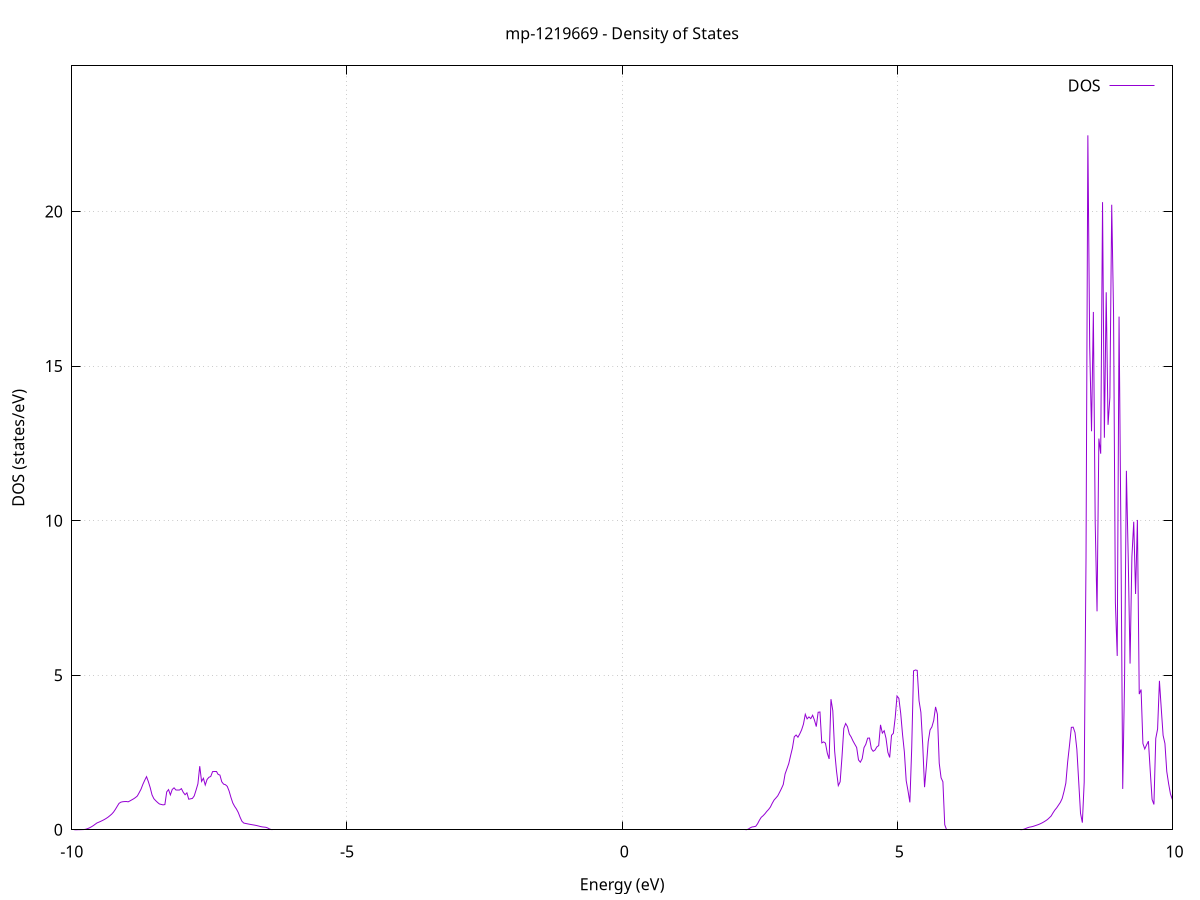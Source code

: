 set title 'mp-1219669 - Density of States'
set xlabel 'Energy (eV)'
set ylabel 'DOS (states/eV)'
set grid
set xrange [-10:10]
set yrange [0:24.712]
set xzeroaxis lt -1
set terminal png size 800,600
set output 'mp-1219669_dos_gnuplot.png'
plot '-' using 1:2 with lines title 'DOS'
-40.783200 0.000000
-40.749900 0.000000
-40.716500 0.000000
-40.683200 0.000000
-40.649900 0.000000
-40.616500 0.000000
-40.583200 0.000000
-40.549800 0.000000
-40.516500 0.000000
-40.483200 0.000000
-40.449800 0.000000
-40.416500 0.000000
-40.383100 0.000000
-40.349800 0.000000
-40.316400 0.000000
-40.283100 0.000000
-40.249800 0.000000
-40.216400 0.000000
-40.183100 0.000000
-40.149700 0.000000
-40.116400 0.000000
-40.083100 0.000000
-40.049700 0.000000
-40.016400 0.000000
-39.983000 0.000000
-39.949700 0.000000
-39.916300 0.000000
-39.883000 0.000000
-39.849700 0.000000
-39.816300 0.000000
-39.783000 0.000000
-39.749600 0.000000
-39.716300 0.000000
-39.683000 0.000000
-39.649600 0.000000
-39.616300 0.000000
-39.582900 0.000000
-39.549600 0.000000
-39.516200 0.000000
-39.482900 0.000000
-39.449600 0.000000
-39.416200 0.000000
-39.382900 0.000000
-39.349500 0.000000
-39.316200 0.000000
-39.282900 0.000000
-39.249500 0.000000
-39.216200 0.000000
-39.182800 0.000000
-39.149500 0.000000
-39.116200 0.000000
-39.082800 0.000000
-39.049500 0.000000
-39.016100 0.000000
-38.982800 0.000000
-38.949400 0.000000
-38.916100 0.000000
-38.882800 0.000000
-38.849400 0.000000
-38.816100 0.000000
-38.782700 0.000000
-38.749400 0.000000
-38.716100 0.000000
-38.682700 0.000000
-38.649400 0.000000
-38.616000 0.000000
-38.582700 0.000000
-38.549300 0.000000
-38.516000 0.000000
-38.482700 0.000000
-38.449300 0.000000
-38.416000 0.000000
-38.382600 0.000000
-38.349300 0.000000
-38.316000 0.000000
-38.282600 0.000000
-38.249300 0.000000
-38.215900 0.000000
-38.182600 0.000000
-38.149200 0.000000
-38.115900 0.000000
-38.082600 0.000000
-38.049200 0.000000
-38.015900 0.000000
-37.982500 0.000000
-37.949200 0.000000
-37.915900 0.000000
-37.882500 0.000000
-37.849200 0.000000
-37.815800 0.000000
-37.782500 0.000000
-37.749200 3.082400
-37.715800 19.946700
-37.682500 0.000000
-37.649100 0.000000
-37.615800 0.000000
-37.582400 0.000000
-37.549100 0.000000
-37.515800 0.000000
-37.482400 0.000000
-37.449100 0.000000
-37.415700 0.000000
-37.382400 0.000000
-37.349100 0.000000
-37.315700 0.000000
-37.282400 0.000000
-37.249000 0.000000
-37.215700 0.000000
-37.182300 0.000000
-37.149000 0.000000
-37.115700 0.000000
-37.082300 0.000000
-37.049000 0.000000
-37.015600 0.000000
-36.982300 0.000000
-36.949000 0.000000
-36.915600 0.000000
-36.882300 0.000000
-36.848900 0.000000
-36.815600 0.000000
-36.782200 0.000000
-36.748900 0.000000
-36.715600 0.000000
-36.682200 0.000000
-36.648900 0.000000
-36.615500 0.000000
-36.582200 0.000000
-36.548900 0.000000
-36.515500 0.000000
-36.482200 0.000000
-36.448800 0.000000
-36.415500 0.000000
-36.382100 0.000000
-36.348800 0.000000
-36.315500 0.000000
-36.282100 0.000000
-36.248800 0.000000
-36.215400 0.000000
-36.182100 0.000000
-36.148800 0.000000
-36.115400 0.000000
-36.082100 0.000000
-36.048700 0.000000
-36.015400 0.000000
-35.982100 0.000000
-35.948700 0.000000
-35.915400 0.000000
-35.882000 0.000000
-35.848700 0.000000
-35.815300 0.000000
-35.782000 0.000000
-35.748700 0.000000
-35.715300 0.000000
-35.682000 0.000000
-35.648600 0.000000
-35.615300 0.000000
-35.582000 0.000000
-35.548600 0.000000
-35.515300 0.000000
-35.481900 0.000000
-35.448600 0.000000
-35.415200 0.000000
-35.381900 0.000000
-35.348600 0.000000
-35.315200 0.000000
-35.281900 0.000000
-35.248500 0.000000
-35.215200 0.000000
-35.181900 0.000000
-35.148500 0.000000
-35.115200 0.000000
-35.081800 0.000000
-35.048500 0.000000
-35.015100 0.000000
-34.981800 0.000000
-34.948500 0.000000
-34.915100 0.000000
-34.881800 0.000000
-34.848400 0.000000
-34.815100 0.000000
-34.781800 0.000000
-34.748400 0.000000
-34.715100 0.000000
-34.681700 0.000000
-34.648400 0.000000
-34.615100 0.000000
-34.581700 0.000000
-34.548400 0.000000
-34.515000 0.000000
-34.481700 0.000000
-34.448300 0.000000
-34.415000 0.000000
-34.381700 0.000000
-34.348300 0.000000
-34.315000 0.000000
-34.281600 0.000000
-34.248300 0.000000
-34.215000 0.000000
-34.181600 0.000000
-34.148300 0.000000
-34.114900 0.000000
-34.081600 0.000000
-34.048200 0.000000
-34.014900 0.000000
-33.981600 0.000000
-33.948200 0.000000
-33.914900 0.000000
-33.881500 0.000000
-33.848200 0.000000
-33.814900 0.000000
-33.781500 0.000000
-33.748200 0.000000
-33.714800 0.000000
-33.681500 0.000000
-33.648100 0.000000
-33.614800 0.000000
-33.581500 0.000000
-33.548100 0.000000
-33.514800 0.000000
-33.481400 0.000000
-33.448100 0.000000
-33.414800 0.000000
-33.381400 0.000000
-33.348100 0.000000
-33.314700 0.000000
-33.281400 0.000000
-33.248000 0.000000
-33.214700 0.000000
-33.181400 0.000000
-33.148000 0.000000
-33.114700 0.000000
-33.081300 0.000000
-33.048000 0.000000
-33.014700 0.000000
-32.981300 0.000000
-32.948000 0.000000
-32.914600 0.000000
-32.881300 0.000000
-32.848000 0.000000
-32.814600 0.000000
-32.781300 0.000000
-32.747900 0.000000
-32.714600 0.000000
-32.681200 0.000000
-32.647900 0.000000
-32.614600 0.000000
-32.581200 0.000000
-32.547900 0.000000
-32.514500 0.000000
-32.481200 0.000000
-32.447900 0.000000
-32.414500 0.000000
-32.381200 0.000000
-32.347800 0.000000
-32.314500 0.000000
-32.281100 0.000000
-32.247800 0.000000
-32.214500 0.000000
-32.181100 0.000000
-32.147800 0.000000
-32.114400 0.000000
-32.081100 0.000000
-32.047800 0.000000
-32.014400 0.000000
-31.981100 0.000000
-31.947700 0.000000
-31.914400 0.000000
-31.881000 0.000000
-31.847700 0.000000
-31.814400 0.000000
-31.781000 0.000000
-31.747700 0.000000
-31.714300 0.000000
-31.681000 0.000000
-31.647700 0.000000
-31.614300 0.000000
-31.581000 0.000000
-31.547600 0.000000
-31.514300 0.000000
-31.481000 0.000000
-31.447600 0.000000
-31.414300 0.000000
-31.380900 0.000000
-31.347600 0.000000
-31.314200 0.000000
-31.280900 0.000000
-31.247600 0.000000
-31.214200 0.000000
-31.180900 0.000000
-31.147500 0.000000
-31.114200 0.000000
-31.080900 0.000000
-31.047500 0.000000
-31.014200 0.000000
-30.980800 0.000000
-30.947500 0.000000
-30.914100 0.000000
-30.880800 0.000000
-30.847500 0.000000
-30.814100 0.000000
-30.780800 0.000000
-30.747400 0.000000
-30.714100 0.000000
-30.680800 0.000000
-30.647400 0.000000
-30.614100 0.000000
-30.580700 0.000000
-30.547400 0.000000
-30.514000 0.000000
-30.480700 0.000000
-30.447400 0.000000
-30.414000 0.000000
-30.380700 0.000000
-30.347300 0.000000
-30.314000 0.000000
-30.280700 0.000000
-30.247300 0.000000
-30.214000 0.000000
-30.180600 0.000000
-30.147300 0.000000
-30.113900 0.000000
-30.080600 0.000000
-30.047300 0.000000
-30.013900 0.000000
-29.980600 0.000000
-29.947200 0.000000
-29.913900 0.000000
-29.880600 0.000000
-29.847200 0.000000
-29.813900 0.000000
-29.780500 0.000000
-29.747200 0.000000
-29.713900 0.000000
-29.680500 0.000000
-29.647200 0.000000
-29.613800 0.000000
-29.580500 0.000000
-29.547100 0.000000
-29.513800 0.000000
-29.480500 0.000000
-29.447100 0.000000
-29.413800 0.000000
-29.380400 0.000000
-29.347100 0.000000
-29.313800 0.000000
-29.280400 0.000000
-29.247100 0.000000
-29.213700 0.000000
-29.180400 0.000000
-29.147000 0.000000
-29.113700 0.000000
-29.080400 0.000000
-29.047000 0.000000
-29.013700 0.000000
-28.980300 0.000000
-28.947000 0.000000
-28.913700 0.000000
-28.880300 0.000000
-28.847000 0.000000
-28.813600 0.000000
-28.780300 0.000000
-28.746900 0.000000
-28.713600 0.000000
-28.680300 0.000000
-28.646900 0.000000
-28.613600 0.000000
-28.580200 0.000000
-28.546900 0.000000
-28.513600 0.000000
-28.480200 0.000000
-28.446900 0.000000
-28.413500 0.000000
-28.380200 0.000000
-28.346900 0.000000
-28.313500 0.000000
-28.280200 0.000000
-28.246800 0.000000
-28.213500 0.000000
-28.180100 0.000000
-28.146800 0.000000
-28.113500 0.000000
-28.080100 0.000000
-28.046800 0.000000
-28.013400 0.000000
-27.980100 0.000000
-27.946800 0.000000
-27.913400 0.000000
-27.880100 0.000000
-27.846700 0.000000
-27.813400 0.000000
-27.780000 0.000000
-27.746700 0.000000
-27.713400 0.000000
-27.680000 0.000000
-27.646700 0.000000
-27.613300 0.000000
-27.580000 0.000000
-27.546700 0.000000
-27.513300 0.000000
-27.480000 0.000000
-27.446600 0.000000
-27.413300 0.000000
-27.379900 0.000000
-27.346600 0.000000
-27.313300 0.000000
-27.279900 0.000000
-27.246600 0.000000
-27.213200 0.000000
-27.179900 0.000000
-27.146600 0.000000
-27.113200 0.000000
-27.079900 0.000000
-27.046500 0.000000
-27.013200 0.000000
-26.979800 0.000000
-26.946500 0.000000
-26.913200 0.000000
-26.879800 0.000000
-26.846500 0.000000
-26.813100 0.000000
-26.779800 0.000000
-26.746500 0.000000
-26.713100 0.000000
-26.679800 0.000000
-26.646400 0.000000
-26.613100 0.000000
-26.579800 0.000000
-26.546400 0.000000
-26.513100 0.000000
-26.479700 0.000000
-26.446400 0.000000
-26.413000 0.000000
-26.379700 0.000000
-26.346400 0.000000
-26.313000 0.000000
-26.279700 0.000000
-26.246300 0.000000
-26.213000 0.000000
-26.179700 0.000000
-26.146300 0.000000
-26.113000 0.000000
-26.079600 0.000000
-26.046300 0.000000
-26.012900 0.000000
-25.979600 0.000000
-25.946300 0.000000
-25.912900 0.000000
-25.879600 0.000000
-25.846200 0.000000
-25.812900 0.000000
-25.779600 0.000000
-25.746200 0.000000
-25.712900 0.000000
-25.679500 0.000000
-25.646200 0.000000
-25.612800 0.000000
-25.579500 0.000000
-25.546200 0.000000
-25.512800 0.000000
-25.479500 0.000000
-25.446100 0.000000
-25.412800 0.000000
-25.379500 0.000000
-25.346100 0.000000
-25.312800 0.000000
-25.279400 0.000000
-25.246100 0.000000
-25.212800 0.000000
-25.179400 0.000000
-25.146100 0.000000
-25.112700 0.000000
-25.079400 0.000000
-25.046000 0.000000
-25.012700 0.000000
-24.979400 0.000000
-24.946000 0.000000
-24.912700 0.000000
-24.879300 0.000000
-24.846000 0.000000
-24.812700 0.000000
-24.779300 0.000000
-24.746000 0.000000
-24.712600 0.000000
-24.679300 0.000000
-24.645900 0.000000
-24.612600 0.000000
-24.579300 0.000000
-24.545900 0.000000
-24.512600 0.000000
-24.479200 0.000000
-24.445900 0.000000
-24.412600 0.000000
-24.379200 0.000000
-24.345900 0.000000
-24.312500 0.000000
-24.279200 0.000000
-24.245800 0.000000
-24.212500 0.000000
-24.179200 0.000000
-24.145800 0.000000
-24.112500 0.000000
-24.079100 0.000000
-24.045800 0.000000
-24.012500 0.000000
-23.979100 0.000000
-23.945800 0.000000
-23.912400 0.000000
-23.879100 0.000000
-23.845700 0.000000
-23.812400 0.000000
-23.779100 0.000000
-23.745700 0.000000
-23.712400 0.000000
-23.679000 0.000000
-23.645700 0.000000
-23.612400 0.000000
-23.579000 0.000000
-23.545700 0.000000
-23.512300 0.000000
-23.479000 0.000000
-23.445700 0.000000
-23.412300 0.000000
-23.379000 0.000000
-23.345600 0.000000
-23.312300 0.000000
-23.278900 0.000000
-23.245600 0.000000
-23.212300 0.000000
-23.178900 0.000000
-23.145600 0.000000
-23.112200 0.000000
-23.078900 0.000000
-23.045600 0.000000
-23.012200 0.000000
-22.978900 0.000000
-22.945500 0.000000
-22.912200 0.000000
-22.878800 0.000000
-22.845500 0.000000
-22.812200 0.000000
-22.778800 0.000000
-22.745500 0.000000
-22.712100 0.000000
-22.678800 0.000000
-22.645500 0.000000
-22.612100 0.000000
-22.578800 0.000000
-22.545400 0.000000
-22.512100 0.000000
-22.478700 0.000000
-22.445400 0.000000
-22.412100 0.000000
-22.378700 0.000000
-22.345400 0.000000
-22.312000 0.000000
-22.278700 0.000000
-22.245400 0.000000
-22.212000 0.000000
-22.178700 0.000000
-22.145300 0.000000
-22.112000 0.000000
-22.078700 0.000000
-22.045300 0.000000
-22.012000 0.000000
-21.978600 0.000000
-21.945300 0.000000
-21.911900 0.000000
-21.878600 0.000000
-21.845300 0.000000
-21.811900 0.000000
-21.778600 0.000000
-21.745200 0.000000
-21.711900 0.000000
-21.678600 0.000000
-21.645200 0.000000
-21.611900 0.000000
-21.578500 0.000000
-21.545200 0.000000
-21.511800 0.000000
-21.478500 0.000000
-21.445200 0.000000
-21.411800 0.000000
-21.378500 0.000000
-21.345100 0.000000
-21.311800 0.000000
-21.278500 0.000000
-21.245100 0.000000
-21.211800 0.000000
-21.178400 0.000000
-21.145100 0.000000
-21.111700 0.000000
-21.078400 0.000000
-21.045100 0.000000
-21.011700 0.000000
-20.978400 0.000000
-20.945000 0.000000
-20.911700 0.000000
-20.878400 0.000000
-20.845000 0.000000
-20.811700 0.000000
-20.778300 0.000000
-20.745000 0.000000
-20.711600 0.000000
-20.678300 0.000000
-20.645000 0.000000
-20.611600 0.000000
-20.578300 0.000000
-20.544900 0.000000
-20.511600 0.000000
-20.478300 0.000000
-20.444900 0.000000
-20.411600 0.000000
-20.378200 0.000000
-20.344900 0.000000
-20.311600 0.000000
-20.278200 0.000000
-20.244900 0.000000
-20.211500 0.000000
-20.178200 0.000000
-20.144800 0.000000
-20.111500 0.000000
-20.078200 0.000000
-20.044800 0.000000
-20.011500 0.000000
-19.978100 0.000000
-19.944800 0.000000
-19.911500 0.000000
-19.878100 0.000000
-19.844800 0.000000
-19.811400 0.000000
-19.778100 0.000000
-19.744700 0.000000
-19.711400 0.000000
-19.678100 0.000000
-19.644700 0.000000
-19.611400 0.000000
-19.578000 0.000000
-19.544700 0.000000
-19.511400 0.000000
-19.478000 0.000000
-19.444700 0.000000
-19.411300 0.000000
-19.378000 0.000000
-19.344600 0.000000
-19.311300 0.000000
-19.278000 0.000000
-19.244600 0.000000
-19.211300 0.000000
-19.177900 0.000000
-19.144600 0.000000
-19.111300 0.000000
-19.077900 0.000000
-19.044600 0.000000
-19.011200 0.000000
-18.977900 0.000000
-18.944600 0.000000
-18.911200 0.000000
-18.877900 0.000000
-18.844500 0.000000
-18.811200 0.000000
-18.777800 0.000000
-18.744500 0.000000
-18.711200 0.000000
-18.677800 0.000000
-18.644500 0.000000
-18.611100 0.000000
-18.577800 0.000000
-18.544500 0.000000
-18.511100 0.000000
-18.477800 0.000000
-18.444400 0.000000
-18.411100 0.000000
-18.377700 0.000000
-18.344400 0.000000
-18.311100 0.000000
-18.277700 0.000000
-18.244400 0.000000
-18.211000 0.000000
-18.177700 0.000000
-18.144400 0.000000
-18.111000 0.000000
-18.077700 0.000000
-18.044300 0.000000
-18.011000 0.000000
-17.977600 0.000000
-17.944300 0.000000
-17.911000 0.000000
-17.877600 0.000000
-17.844300 0.000000
-17.810900 0.000000
-17.777600 0.000000
-17.744300 0.000000
-17.710900 0.000000
-17.677600 0.000000
-17.644200 0.000000
-17.610900 0.000000
-17.577600 0.000000
-17.544200 0.000000
-17.510900 0.000000
-17.477500 0.000000
-17.444200 0.000000
-17.410800 0.000000
-17.377500 0.000000
-17.344200 0.000000
-17.310800 0.000000
-17.277500 0.000000
-17.244100 0.000000
-17.210800 0.000000
-17.177500 0.000000
-17.144100 0.000000
-17.110800 0.000000
-17.077400 0.000000
-17.044100 0.000000
-17.010700 0.000000
-16.977400 0.000000
-16.944100 0.000000
-16.910700 0.000000
-16.877400 0.000000
-16.844000 0.000000
-16.810700 0.000000
-16.777400 0.000000
-16.744000 0.000000
-16.710700 0.000000
-16.677300 0.000000
-16.644000 0.000000
-16.610600 0.000000
-16.577300 0.000000
-16.544000 0.000000
-16.510600 0.000000
-16.477300 0.000000
-16.443900 0.000000
-16.410600 0.000000
-16.377300 0.000000
-16.343900 0.000000
-16.310600 0.000000
-16.277200 0.000000
-16.243900 0.000000
-16.210500 0.000000
-16.177200 0.000000
-16.143900 0.000000
-16.110500 0.000000
-16.077200 0.000000
-16.043800 0.000000
-16.010500 0.000000
-15.977200 0.000000
-15.943800 0.000000
-15.910500 0.000000
-15.877100 0.000000
-15.843800 0.000000
-15.810500 0.000000
-15.777100 0.000000
-15.743800 0.000000
-15.710400 0.000000
-15.677100 0.000000
-15.643700 0.000000
-15.610400 0.000000
-15.577100 0.000000
-15.543700 0.000000
-15.510400 0.000000
-15.477000 0.000000
-15.443700 0.000000
-15.410400 0.000000
-15.377000 0.000000
-15.343700 0.000000
-15.310300 0.000000
-15.277000 0.000000
-15.243600 0.000000
-15.210300 0.000000
-15.177000 0.000000
-15.143600 0.000000
-15.110300 0.000000
-15.076900 0.000000
-15.043600 0.000000
-15.010300 0.000000
-14.976900 0.000000
-14.943600 0.000000
-14.910200 0.000000
-14.876900 0.000000
-14.843500 0.000000
-14.810200 0.000000
-14.776900 0.000000
-14.743500 0.000000
-14.710200 0.000000
-14.676800 0.000000
-14.643500 0.000000
-14.610200 0.000000
-14.576800 0.000000
-14.543500 0.000000
-14.510100 0.000000
-14.476800 0.000000
-14.443500 0.000000
-14.410100 0.000000
-14.376800 0.000000
-14.343400 0.000000
-14.310100 0.000000
-14.276700 0.000000
-14.243400 0.000000
-14.210100 0.000000
-14.176700 0.000000
-14.143400 0.000000
-14.110000 0.000000
-14.076700 0.000000
-14.043400 0.000000
-14.010000 0.000000
-13.976700 0.000000
-13.943300 0.000000
-13.910000 0.000000
-13.876600 0.000000
-13.843300 0.000000
-13.810000 0.000000
-13.776600 0.000000
-13.743300 0.000000
-13.709900 0.000000
-13.676600 0.000000
-13.643300 0.000000
-13.609900 0.000000
-13.576600 0.000000
-13.543200 0.000000
-13.509900 0.000000
-13.476500 0.000000
-13.443200 0.000000
-13.409900 0.000000
-13.376500 0.000000
-13.343200 0.007100
-13.309800 0.102900
-13.276500 0.169200
-13.243200 0.203300
-13.209800 0.267100
-13.176500 0.319900
-13.143100 0.422700
-13.109800 0.745000
-13.076400 1.028600
-13.043100 2.591200
-13.009800 4.540100
-12.976400 12.171500
-12.943100 7.948800
-12.909700 3.520400
-12.876400 2.253000
-12.843100 2.021600
-12.809700 2.023100
-12.776400 1.887200
-12.743000 1.444700
-12.709700 1.207400
-12.676400 1.060500
-12.643000 0.952100
-12.609700 0.885600
-12.576300 0.845500
-12.543000 0.795700
-12.509600 0.681300
-12.476300 0.632800
-12.443000 0.593500
-12.409600 0.557400
-12.376300 0.532900
-12.342900 0.517300
-12.309600 0.503000
-12.276300 0.486400
-12.242900 0.474400
-12.209600 0.462100
-12.176200 0.411800
-12.142900 0.395600
-12.109500 0.378400
-12.076200 0.507700
-12.042900 0.631000
-12.009500 0.566900
-11.976200 0.597900
-11.942800 0.660900
-11.909500 0.687800
-11.876200 0.749500
-11.842800 0.797000
-11.809500 0.808000
-11.776100 0.824800
-11.742800 0.852000
-11.709400 1.141100
-11.676100 1.043500
-11.642800 1.393400
-11.609400 1.756500
-11.576100 2.989400
-11.542700 2.408000
-11.509400 1.977300
-11.476100 1.661200
-11.442700 1.471500
-11.409400 1.330100
-11.376000 1.220300
-11.342700 1.145100
-11.309400 1.110700
-11.276000 1.054900
-11.242700 0.992300
-11.209300 0.922300
-11.176000 0.832600
-11.142600 0.741700
-11.109300 0.653600
-11.076000 0.553100
-11.042600 0.481800
-11.009300 1.548600
-10.975900 1.576200
-10.942600 1.980200
-10.909300 4.605300
-10.875900 3.905300
-10.842600 6.787200
-10.809200 7.400400
-10.775900 8.104800
-10.742500 7.351700
-10.709200 6.915700
-10.675900 7.034500
-10.642500 7.201700
-10.609200 6.617700
-10.575800 7.708700
-10.542500 4.955300
-10.509200 3.306800
-10.475800 2.254400
-10.442500 0.571200
-10.409100 0.000000
-10.375800 0.000000
-10.342400 0.000000
-10.309100 0.000000
-10.275800 0.000000
-10.242400 0.000000
-10.209100 0.000000
-10.175700 0.000000
-10.142400 0.000000
-10.109100 0.000000
-10.075700 0.000000
-10.042400 0.000000
-10.009000 0.000000
-9.975700 0.000000
-9.942300 0.000300
-9.909000 0.001000
-9.875700 0.002000
-9.842300 0.003600
-9.809000 0.005500
-9.775600 0.008200
-9.742300 0.019200
-9.709000 0.040300
-9.675600 0.065500
-9.642300 0.097800
-9.608900 0.134100
-9.575600 0.178000
-9.542300 0.220900
-9.508900 0.245500
-9.475600 0.272000
-9.442200 0.300500
-9.408900 0.331700
-9.375500 0.367200
-9.342200 0.406800
-9.308900 0.454200
-9.275500 0.505500
-9.242200 0.570800
-9.208800 0.658700
-9.175500 0.756500
-9.142200 0.853900
-9.108800 0.892900
-9.075500 0.906800
-9.042100 0.912600
-9.008800 0.914200
-8.975400 0.904400
-8.942100 0.934800
-8.908800 0.969100
-8.875400 1.002300
-8.842100 1.043400
-8.808700 1.093900
-8.775400 1.201000
-8.742100 1.313300
-8.708700 1.468900
-8.675400 1.600000
-8.642000 1.718000
-8.608700 1.556700
-8.575300 1.363400
-8.542000 1.128500
-8.508700 1.005900
-8.475300 0.941800
-8.442000 0.885000
-8.408600 0.835500
-8.375300 0.820100
-8.342000 0.805500
-8.308600 0.815200
-8.275300 1.226100
-8.241900 1.299200
-8.208600 1.129100
-8.175300 1.303400
-8.141900 1.357200
-8.108600 1.287700
-8.075200 1.285100
-8.041900 1.287100
-8.008500 1.331200
-7.975200 1.213400
-7.941900 1.134400
-7.908500 1.194200
-7.875200 0.988800
-7.841800 1.001000
-7.808500 1.014300
-7.775200 1.096100
-7.741800 1.285400
-7.708500 1.486700
-7.675100 2.057500
-7.641800 1.564200
-7.608400 1.666400
-7.575100 1.447900
-7.541800 1.627900
-7.508400 1.697500
-7.475100 1.725300
-7.441700 1.881800
-7.408400 1.888700
-7.375100 1.888800
-7.341700 1.793300
-7.308400 1.768600
-7.275000 1.553100
-7.241700 1.476600
-7.208300 1.458500
-7.175000 1.404000
-7.141700 1.254100
-7.108300 1.047700
-7.075000 0.869100
-7.041600 0.758400
-7.008300 0.670700
-6.975000 0.558800
-6.941600 0.403900
-6.908300 0.275200
-6.874900 0.217400
-6.841600 0.204500
-6.808200 0.192300
-6.774900 0.180300
-6.741600 0.169500
-6.708200 0.159200
-6.674900 0.148900
-6.641500 0.136800
-6.608200 0.122200
-6.574900 0.106400
-6.541500 0.093600
-6.508200 0.087000
-6.474800 0.080100
-6.441500 0.059100
-6.408200 0.027000
-6.374800 0.005800
-6.341500 0.000000
-6.308100 0.000000
-6.274800 0.000000
-6.241400 0.000000
-6.208100 0.000000
-6.174800 0.000000
-6.141400 0.000000
-6.108100 0.000000
-6.074700 0.000000
-6.041400 0.000000
-6.008100 0.000000
-5.974700 0.000000
-5.941400 0.000000
-5.908000 0.000000
-5.874700 0.000000
-5.841300 0.000000
-5.808000 0.000000
-5.774700 0.000000
-5.741300 0.000000
-5.708000 0.000000
-5.674600 0.000000
-5.641300 0.000000
-5.608000 0.000000
-5.574600 0.000000
-5.541300 0.000000
-5.507900 0.000000
-5.474600 0.000000
-5.441200 0.000000
-5.407900 0.000000
-5.374600 0.000000
-5.341200 0.000000
-5.307900 0.000000
-5.274500 0.000000
-5.241200 0.000000
-5.207900 0.000000
-5.174500 0.000000
-5.141200 0.000000
-5.107800 0.000000
-5.074500 0.000000
-5.041200 0.000000
-5.007800 0.000000
-4.974500 0.000000
-4.941100 0.000000
-4.907800 0.000000
-4.874400 0.000000
-4.841100 0.000000
-4.807800 0.000000
-4.774400 0.000000
-4.741100 0.000000
-4.707700 0.000000
-4.674400 0.000000
-4.641100 0.000000
-4.607700 0.000000
-4.574400 0.000000
-4.541000 0.000000
-4.507700 0.000000
-4.474300 0.000000
-4.441000 0.000000
-4.407700 0.000000
-4.374300 0.000000
-4.341000 0.000000
-4.307600 0.000000
-4.274300 0.000000
-4.241000 0.000000
-4.207600 0.000000
-4.174300 0.000000
-4.140900 0.000000
-4.107600 0.000000
-4.074200 0.000000
-4.040900 0.000000
-4.007600 0.000000
-3.974200 0.000000
-3.940900 0.000000
-3.907500 0.000000
-3.874200 0.000000
-3.840900 0.000000
-3.807500 0.000000
-3.774200 0.000000
-3.740800 0.000000
-3.707500 0.000000
-3.674100 0.000000
-3.640800 0.000000
-3.607500 0.000000
-3.574100 0.000000
-3.540800 0.000000
-3.507400 0.000000
-3.474100 0.000000
-3.440800 0.000000
-3.407400 0.000000
-3.374100 0.000000
-3.340700 0.000000
-3.307400 0.000000
-3.274100 0.000000
-3.240700 0.000000
-3.207400 0.000000
-3.174000 0.000000
-3.140700 0.000000
-3.107300 0.000000
-3.074000 0.000000
-3.040700 0.000000
-3.007300 0.000000
-2.974000 0.000000
-2.940600 0.000000
-2.907300 0.000000
-2.874000 0.000000
-2.840600 0.000000
-2.807300 0.000000
-2.773900 0.000000
-2.740600 0.000000
-2.707200 0.000000
-2.673900 0.000000
-2.640600 0.000000
-2.607200 0.000000
-2.573900 0.000000
-2.540500 0.000000
-2.507200 0.000000
-2.473900 0.000000
-2.440500 0.000000
-2.407200 0.000000
-2.373800 0.000000
-2.340500 0.000000
-2.307100 0.000000
-2.273800 0.000000
-2.240500 0.000000
-2.207100 0.000000
-2.173800 0.000000
-2.140400 0.000000
-2.107100 0.000000
-2.073800 0.000000
-2.040400 0.000000
-2.007100 0.000000
-1.973700 0.000000
-1.940400 0.000000
-1.907100 0.000000
-1.873700 0.000000
-1.840400 0.000000
-1.807000 0.000000
-1.773700 0.000000
-1.740300 0.000000
-1.707000 0.000000
-1.673700 0.000000
-1.640300 0.000000
-1.607000 0.000000
-1.573600 0.000000
-1.540300 0.000000
-1.507000 0.000000
-1.473600 0.000000
-1.440300 0.000000
-1.406900 0.000000
-1.373600 0.000000
-1.340200 0.000000
-1.306900 0.000000
-1.273600 0.000000
-1.240200 0.000000
-1.206900 0.000000
-1.173500 0.000000
-1.140200 0.000000
-1.106900 0.000000
-1.073500 0.000000
-1.040200 0.000000
-1.006800 0.000000
-0.973500 0.000000
-0.940100 0.000000
-0.906800 0.000000
-0.873500 0.000000
-0.840100 0.000000
-0.806800 0.000000
-0.773400 0.000000
-0.740100 0.000000
-0.706800 0.000000
-0.673400 0.000000
-0.640100 0.000000
-0.606700 0.000000
-0.573400 0.000000
-0.540000 0.000000
-0.506700 0.000000
-0.473400 0.000000
-0.440000 0.000000
-0.406700 0.000000
-0.373300 0.000000
-0.340000 0.000000
-0.306700 0.000000
-0.273300 0.000000
-0.240000 0.000000
-0.206600 0.000000
-0.173300 0.000000
-0.140000 0.000000
-0.106600 0.000000
-0.073300 0.000000
-0.039900 0.000000
-0.006600 0.000000
0.026800 0.000000
0.060100 0.000000
0.093400 0.000000
0.126800 0.000000
0.160100 0.000000
0.193500 0.000000
0.226800 0.000000
0.260100 0.000000
0.293500 0.000000
0.326800 0.000000
0.360200 0.000000
0.393500 0.000000
0.426900 0.000000
0.460200 0.000000
0.493500 0.000000
0.526900 0.000000
0.560200 0.000000
0.593600 0.000000
0.626900 0.000000
0.660200 0.000000
0.693600 0.000000
0.726900 0.000000
0.760300 0.000000
0.793600 0.000000
0.827000 0.000000
0.860300 0.000000
0.893600 0.000000
0.927000 0.000000
0.960300 0.000000
0.993700 0.000000
1.027000 0.000000
1.060300 0.000000
1.093700 0.000000
1.127000 0.000000
1.160400 0.000000
1.193700 0.000000
1.227000 0.000000
1.260400 0.000000
1.293700 0.000000
1.327100 0.000000
1.360400 0.000000
1.393800 0.000000
1.427100 0.000000
1.460400 0.000000
1.493800 0.000000
1.527100 0.000000
1.560500 0.000000
1.593800 0.000000
1.627100 0.000000
1.660500 0.000000
1.693800 0.000000
1.727200 0.000000
1.760500 0.000000
1.793900 0.000000
1.827200 0.000000
1.860500 0.000000
1.893900 0.000000
1.927200 0.000000
1.960600 0.000000
1.993900 0.000000
2.027200 0.000000
2.060600 0.000000
2.093900 0.000000
2.127300 0.000000
2.160600 0.000000
2.194000 0.000000
2.227300 0.000000
2.260600 0.002600
2.294000 0.023500
2.327300 0.063300
2.360700 0.091100
2.394000 0.099100
2.427300 0.112600
2.460700 0.195300
2.494000 0.308400
2.527400 0.402800
2.560700 0.454200
2.594100 0.517200
2.627400 0.593200
2.660700 0.656500
2.694100 0.736700
2.727400 0.857700
2.760800 0.962900
2.794100 1.028000
2.827400 1.098400
2.860800 1.212300
2.894100 1.331900
2.927500 1.464500
2.960800 1.805800
2.994100 1.972000
3.027500 2.141700
3.060800 2.399600
3.094200 2.646400
3.127500 3.008500
3.160900 3.065300
3.194200 2.994000
3.227500 3.102300
3.260900 3.231800
3.294200 3.415900
3.327600 3.734900
3.360900 3.588100
3.394200 3.651200
3.427600 3.596300
3.460900 3.705000
3.494300 3.546800
3.527600 3.338100
3.561000 3.801000
3.594300 3.810900
3.627600 2.810900
3.661000 2.842600
3.694300 2.802000
3.727700 2.477100
3.761000 2.291700
3.794300 4.225200
3.827700 3.850800
3.861000 2.547700
3.894400 1.911700
3.927700 1.429100
3.961100 1.552300
3.994400 2.351200
4.027700 3.280700
4.061100 3.437200
4.094400 3.335000
4.127800 3.098100
4.161100 3.001600
4.194400 2.873900
4.227800 2.765900
4.261100 2.661700
4.294500 2.259500
4.327800 2.186100
4.361100 2.298300
4.394500 2.656100
4.427800 2.766000
4.461200 2.963700
4.494500 2.967100
4.527900 2.622200
4.561200 2.539500
4.594500 2.578700
4.627900 2.680000
4.661200 2.723000
4.694600 3.394500
4.727900 3.128300
4.761200 3.204100
4.794600 2.960600
4.827900 2.507900
4.861300 2.339200
4.894600 3.057800
4.928000 3.120000
4.961300 3.626300
4.994600 4.327500
5.028000 4.251100
5.061300 3.770300
5.094700 3.084800
5.128000 2.516600
5.161300 1.589600
5.194700 1.255400
5.228000 0.886400
5.261400 2.636200
5.294700 5.140000
5.328100 5.168600
5.361400 5.156000
5.394700 4.171800
5.428100 3.800600
5.461400 2.750700
5.494800 1.378600
5.528100 2.055900
5.561400 2.851000
5.594800 3.230000
5.628100 3.328300
5.661500 3.538500
5.694800 3.975200
5.728200 3.738100
5.761500 2.154000
5.794800 1.683500
5.828200 1.552100
5.861500 0.162900
5.894900 0.000000
5.928200 0.000000
5.961500 0.000000
5.994900 0.000000
6.028200 0.000000
6.061600 0.000000
6.094900 0.000000
6.128200 0.000000
6.161600 0.000000
6.194900 0.000000
6.228300 0.000000
6.261600 0.000000
6.295000 0.000000
6.328300 0.000000
6.361600 0.000000
6.395000 0.000000
6.428300 0.000000
6.461700 0.000000
6.495000 0.000000
6.528300 0.000000
6.561700 0.000000
6.595000 0.000000
6.628400 0.000000
6.661700 0.000000
6.695100 0.000000
6.728400 0.000000
6.761700 0.000000
6.795100 0.000000
6.828400 0.000000
6.861800 0.000000
6.895100 0.000000
6.928400 0.000000
6.961800 0.000000
6.995100 0.000000
7.028500 0.000000
7.061800 0.000000
7.095200 0.000000
7.128500 0.000000
7.161800 0.000000
7.195200 0.000000
7.228500 0.000000
7.261900 0.003200
7.295200 0.016000
7.328500 0.037100
7.361900 0.063300
7.395200 0.082600
7.428600 0.093700
7.461900 0.107000
7.495200 0.126600
7.528600 0.147200
7.561900 0.167800
7.595300 0.192500
7.628600 0.221200
7.662000 0.254400
7.695300 0.291300
7.728600 0.332500
7.762000 0.388100
7.795300 0.446500
7.828700 0.546900
7.862000 0.637500
7.895300 0.708600
7.928700 0.797500
7.962000 0.885700
7.995400 1.011700
8.028700 1.239600
8.062100 1.510000
8.095400 2.201600
8.128700 2.736500
8.162100 3.313600
8.195400 3.318800
8.228800 3.142100
8.262100 2.604400
8.295400 1.572200
8.328800 0.532000
8.362100 0.230800
8.395500 1.537700
8.428800 8.808600
8.462200 22.465500
8.495500 15.634700
8.528800 12.892000
8.562200 16.752200
8.595500 9.930200
8.628900 7.066600
8.662200 12.655800
8.695500 12.166000
8.728900 20.303800
8.762200 12.681800
8.795600 17.388300
8.828900 13.099800
8.862200 13.982000
8.895600 20.218800
8.928900 16.717600
8.962300 7.346200
8.995600 5.624300
9.029000 16.601300
9.062300 9.652100
9.095600 1.321800
9.129000 4.860500
9.162300 11.612600
9.195700 8.786900
9.229000 5.374900
9.262300 8.823600
9.295700 9.964400
9.329000 7.626900
9.362400 10.022100
9.395700 4.388800
9.429100 4.537300
9.462400 2.790400
9.495700 2.614300
9.529100 2.746200
9.562400 2.866800
9.595800 1.899500
9.629100 0.981600
9.662400 0.818900
9.695800 2.952600
9.729100 3.258600
9.762500 4.819100
9.795800 3.923900
9.829200 3.054800
9.862500 2.791100
9.895800 1.886800
9.929200 1.492900
9.962500 1.162100
9.995900 0.988900
10.029200 0.970700
10.062500 0.714800
10.095900 0.419800
10.129200 0.416600
10.162600 0.363900
10.195900 0.387000
10.229300 0.412000
10.262600 0.426300
10.295900 0.444100
10.329300 0.473800
10.362600 0.503200
10.396000 0.526800
10.429300 0.565900
10.462600 0.608200
10.496000 0.661900
10.529300 0.704000
10.562700 0.754800
10.596000 0.812600
10.629300 0.882400
10.662700 0.996500
10.696000 1.145100
10.729400 1.353000
10.762700 1.460800
10.796100 1.544900
10.829400 1.581800
10.862700 1.755200
10.896100 1.913900
10.929400 1.753300
10.962800 1.512500
10.996100 1.400600
11.029400 1.307900
11.062800 1.176300
11.096100 0.975600
11.129500 0.000000
11.162800 0.000000
11.196200 0.010600
11.229500 0.042500
11.262800 0.062100
11.296200 0.066700
11.329500 0.077200
11.362900 0.142700
11.396200 0.421700
11.429500 0.747700
11.462900 0.753300
11.496200 0.753000
11.529600 0.808400
11.562900 0.897100
11.596300 1.158600
11.629600 1.666800
11.662900 2.096900
11.696300 2.295000
11.729600 2.301100
11.763000 2.383800
11.796300 1.820600
11.829600 1.755100
11.863000 1.804200
11.896300 2.010700
11.929700 2.061500
11.963000 1.849200
11.996300 1.791500
12.029700 1.862000
12.063000 1.809600
12.096400 1.901900
12.129700 1.978800
12.163100 1.930400
12.196400 1.651900
12.229700 1.462800
12.263100 1.242200
12.296400 1.099200
12.329800 1.014900
12.363100 0.961600
12.396400 0.917200
12.429800 0.875900
12.463100 0.837200
12.496500 0.811300
12.529800 0.783200
12.563200 0.777400
12.596500 0.748100
12.629800 0.736200
12.663200 0.746000
12.696500 0.755400
12.729900 0.798900
12.763200 1.048400
12.796500 1.094000
12.829900 1.481400
12.863200 0.695600
12.896600 0.855100
12.929900 0.847300
12.963300 0.850300
12.996600 1.040000
13.029900 1.475200
13.063300 2.118900
13.096600 2.383100
13.130000 2.343100
13.163300 1.842000
13.196600 1.543800
13.230000 1.373100
13.263300 1.311600
13.296700 1.380700
13.330000 1.406700
13.363400 1.322300
13.396700 1.364400
13.430000 1.386600
13.463400 1.395900
13.496700 1.373400
13.530100 1.368500
13.563400 1.352800
13.596700 1.345700
13.630100 1.346700
13.663400 1.386700
13.696800 1.416100
13.730100 1.435300
13.763400 1.453300
13.796800 1.518000
13.830100 1.891700
13.863500 2.035600
13.896800 1.831300
13.930200 1.714800
13.963500 1.730800
13.996800 1.839900
14.030200 1.899100
14.063500 1.968600
14.096900 1.816000
14.130200 1.334400
14.163500 1.273900
14.196900 1.262000
14.230200 1.292200
14.263600 1.385000
14.296900 1.689500
14.330300 1.732500
14.363600 1.410600
14.396900 1.226200
14.430300 1.129500
14.463600 1.055500
14.497000 1.001800
14.530300 0.966700
14.563600 0.940200
14.597000 0.920700
14.630300 0.913300
14.663700 0.911800
14.697000 0.942900
14.730400 0.986800
14.763700 1.070100
14.797000 1.090000
14.830400 1.023300
14.863700 0.857500
14.897100 0.741000
14.930400 0.742700
14.963700 0.768200
14.997100 0.791000
15.030400 0.798700
15.063800 0.839300
15.097100 0.933100
15.130400 1.351200
15.163800 1.854100
15.197100 2.079900
15.230500 2.018400
15.263800 1.985900
15.297200 2.453400
15.330500 2.263200
15.363800 2.086200
15.397200 2.131700
15.430500 1.782700
15.463900 1.534700
15.497200 1.371400
15.530500 1.267800
15.563900 1.282600
15.597200 1.355800
15.630600 1.500100
15.663900 1.681700
15.697300 1.865900
15.730600 2.074900
15.763900 2.827600
15.797300 4.251700
15.830600 3.153900
15.864000 3.223700
15.897300 3.411300
15.930600 3.299500
15.964000 3.555000
15.997300 3.638400
16.030700 2.865000
16.064000 2.164700
16.097400 2.039200
16.130700 2.569600
16.164000 2.181000
16.197400 2.162600
16.230700 2.438100
16.264100 2.582600
16.297400 2.392100
16.330700 2.195500
16.364100 1.099300
16.397400 0.615000
16.430800 0.467200
16.464100 0.415300
16.497500 0.386900
16.530800 0.402100
16.564100 0.322600
16.597500 0.280400
16.630800 0.282000
16.664200 0.302300
16.697500 0.378500
16.730800 0.560000
16.764200 0.719000
16.797500 0.647200
16.830900 0.529000
16.864200 0.595700
16.897500 0.729800
16.930900 1.075100
16.964200 1.599700
16.997600 3.914200
17.030900 4.751200
17.064300 2.731000
17.097600 2.197500
17.130900 1.877800
17.164300 1.598000
17.197600 1.309100
17.231000 1.146800
17.264300 0.978400
17.297600 0.791800
17.331000 0.666400
17.364300 0.550700
17.397700 0.435800
17.431000 0.308900
17.464400 0.224500
17.497700 0.199400
17.531000 0.208400
17.564400 0.229800
17.597700 0.328600
17.631100 0.397700
17.664400 0.404300
17.697700 0.393000
17.731100 0.400400
17.764400 0.412000
17.797800 0.458500
17.831100 0.554300
17.864500 0.683900
17.897800 0.842300
17.931100 1.046400
17.964500 1.279800
17.997800 1.710200
18.031200 2.350800
18.064500 3.281400
18.097800 2.380000
18.131200 2.267700
18.164500 3.351000
18.197900 2.667500
18.231200 2.315000
18.264500 2.620900
18.297900 2.546400
18.331200 2.021700
18.364600 1.720200
18.397900 1.614200
18.431300 1.581000
18.464600 1.514900
18.497900 1.465700
18.531300 1.357700
18.564600 1.198300
18.598000 1.121600
18.631300 1.040400
18.664600 0.982800
18.698000 0.916300
18.731300 0.818300
18.764700 0.754000
18.798000 0.861400
18.831400 1.177700
18.864700 1.475900
18.898000 1.841300
18.931400 1.823900
18.964700 1.573900
18.998100 1.645200
19.031400 1.812700
19.064700 1.907800
19.098100 1.927900
19.131400 1.833400
19.164800 1.752600
19.198100 1.754700
19.231500 1.796600
19.264800 1.842300
19.298100 1.958000
19.331500 2.117400
19.364800 1.961400
19.398200 1.744800
19.431500 1.503100
19.464800 1.355300
19.498200 1.212200
19.531500 1.118300
19.564900 0.976000
19.598200 0.869300
19.631600 0.770900
19.664900 0.743200
19.698200 0.724400
19.731600 0.711700
19.764900 0.705000
19.798300 0.709900
19.831600 0.761800
19.864900 0.774700
19.898300 0.784900
19.931600 0.792500
19.965000 0.801800
19.998300 0.813100
20.031600 0.802600
20.065000 0.860300
20.098300 0.778300
20.131700 0.701500
20.165000 0.706200
20.198400 0.706600
20.231700 0.702800
20.265000 0.677300
20.298400 0.661500
20.331700 0.647400
20.365100 0.638900
20.398400 0.633200
20.431700 0.621100
20.465100 0.602900
20.498400 0.568900
20.531800 0.533100
20.565100 0.522800
20.598500 0.514300
20.631800 0.512400
20.665100 0.520200
20.698500 0.533700
20.731800 0.564100
20.765200 0.576300
20.798500 0.581600
20.831800 0.580100
20.865200 0.551900
20.898500 0.518300
20.931900 0.464300
20.965200 0.432000
20.998600 0.416800
21.031900 0.405400
21.065200 0.378600
21.098600 0.328600
21.131900 0.276700
21.165300 0.238200
21.198600 0.198000
21.231900 0.155400
21.265300 0.129200
21.298600 0.109500
21.332000 0.109300
21.365300 0.096300
21.398600 0.084700
21.432000 0.074200
21.465300 0.065100
21.498700 0.049300
21.532000 0.041700
21.565400 0.033700
21.598700 0.026400
21.632000 0.020200
21.665400 0.015100
21.698700 0.011200
21.732100 0.008100
21.765400 0.005400
21.798700 0.003100
21.832100 0.001300
21.865400 0.000200
21.898800 0.000000
21.932100 0.000000
21.965500 0.000000
21.998800 0.000000
22.032100 0.000000
22.065500 0.000000
22.098800 0.000000
22.132200 0.000000
22.165500 0.000000
22.198800 0.000000
22.232200 0.000000
22.265500 0.000000
22.298900 0.000000
22.332200 0.000000
22.365600 0.000000
22.398900 0.000000
22.432200 0.000000
22.465600 0.000000
22.498900 0.000000
22.532300 0.000000
22.565600 0.000000
22.598900 0.000000
22.632300 0.000000
22.665600 0.000000
22.699000 0.000000
22.732300 0.000000
22.765700 0.000000
22.799000 0.000000
22.832300 0.000000
22.865700 0.000000
22.899000 0.000000
22.932400 0.000000
22.965700 0.000000
22.999000 0.000000
23.032400 0.000000
23.065700 0.000000
23.099100 0.000000
23.132400 0.000000
23.165700 0.000000
23.199100 0.000000
23.232400 0.000000
23.265800 0.000000
23.299100 0.000000
23.332500 0.000000
23.365800 0.000000
23.399100 0.000000
23.432500 0.000000
23.465800 0.000000
23.499200 0.000000
23.532500 0.000000
23.565800 0.000000
23.599200 0.000000
23.632500 0.000000
23.665900 0.000000
23.699200 0.000000
23.732600 0.000000
23.765900 0.000000
23.799200 0.000000
23.832600 0.000000
23.865900 0.000000
23.899300 0.000000
23.932600 0.000000
23.965900 0.000000
23.999300 0.000000
24.032600 0.000000
24.066000 0.000000
24.099300 0.000000
24.132700 0.000000
24.166000 0.000000
24.199300 0.000000
24.232700 0.000000
24.266000 0.000000
24.299400 0.000000
24.332700 0.000000
24.366000 0.000000
24.399400 0.000000
24.432700 0.000000
24.466100 0.000000
24.499400 0.000000
24.532700 0.000000
24.566100 0.000000
24.599400 0.000000
24.632800 0.000000
24.666100 0.000000
24.699500 0.000000
24.732800 0.000000
24.766100 0.000000
24.799500 0.000000
24.832800 0.000000
24.866200 0.000000
24.899500 0.000000
24.932800 0.000000
24.966200 0.000000
24.999500 0.000000
25.032900 0.000000
25.066200 0.000000
25.099600 0.000000
25.132900 0.000000
25.166200 0.000000
25.199600 0.000000
25.232900 0.000000
25.266300 0.000000
25.299600 0.000000
25.332900 0.000000
25.366300 0.000000
25.399600 0.000000
25.433000 0.000000
25.466300 0.000000
25.499700 0.000000
25.533000 0.000000
25.566300 0.000000
25.599700 0.000000
25.633000 0.000000
25.666400 0.000000
25.699700 0.000000
25.733000 0.000000
25.766400 0.000000
25.799700 0.000000
25.833100 0.000000
25.866400 0.000000
25.899800 0.000000
e
